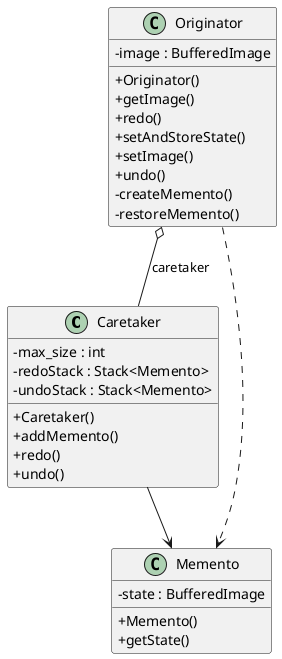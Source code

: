 @startuml

 skinparam classAttributeIconSize 0

    class Caretaker {
        - max_size : int
        - redoStack : Stack<Memento>
        - undoStack : Stack<Memento>
        + Caretaker()
        + addMemento()
        + redo()
        + undo()
    }

    class Memento {
        - state : BufferedImage
        + Memento()
        + getState()
    }

    class Originator {
        - image : BufferedImage
        + Originator()
        + getImage()
        + redo()
        + setAndStoreState()
        + setImage()
        + undo()
        - createMemento()
        - restoreMemento()
    }

    Originator ..>  Memento
    Originator o-- Caretaker : caretaker
    Caretaker -->  Memento
@enduml
